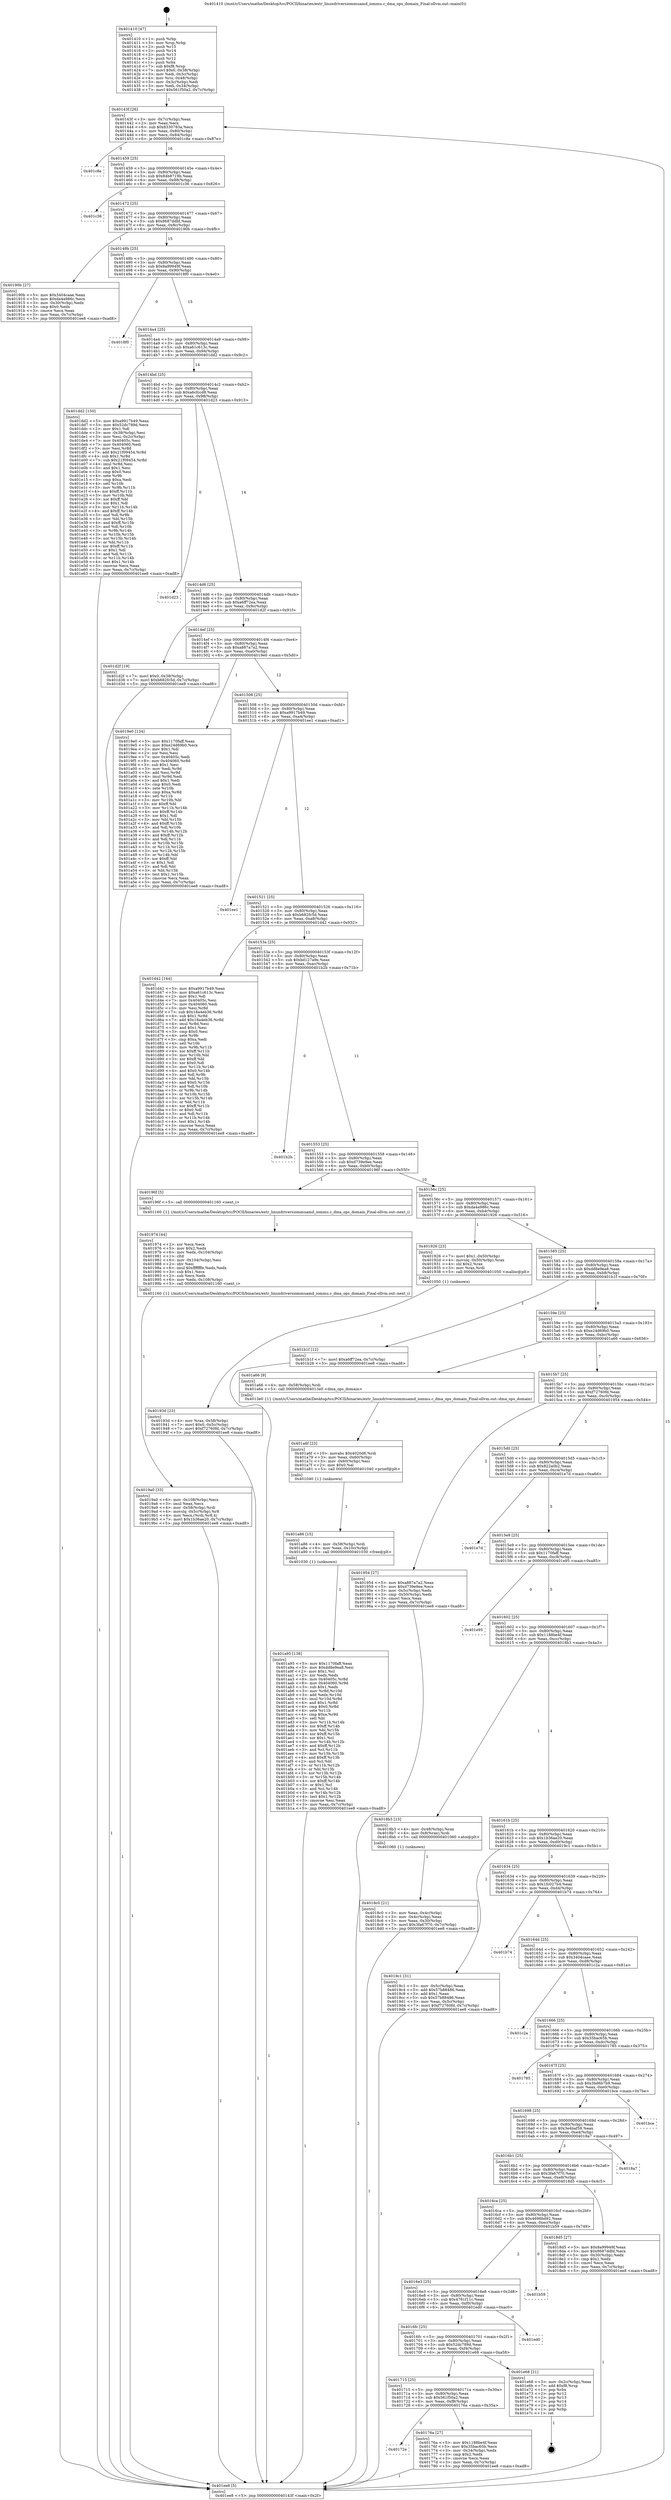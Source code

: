 digraph "0x401410" {
  label = "0x401410 (/mnt/c/Users/mathe/Desktop/tcc/POCII/binaries/extr_linuxdriversiommuamd_iommu.c_dma_ops_domain_Final-ollvm.out::main(0))"
  labelloc = "t"
  node[shape=record]

  Entry [label="",width=0.3,height=0.3,shape=circle,fillcolor=black,style=filled]
  "0x40143f" [label="{
     0x40143f [26]\l
     | [instrs]\l
     &nbsp;&nbsp;0x40143f \<+3\>: mov -0x7c(%rbp),%eax\l
     &nbsp;&nbsp;0x401442 \<+2\>: mov %eax,%ecx\l
     &nbsp;&nbsp;0x401444 \<+6\>: sub $0x8330783a,%ecx\l
     &nbsp;&nbsp;0x40144a \<+3\>: mov %eax,-0x80(%rbp)\l
     &nbsp;&nbsp;0x40144d \<+6\>: mov %ecx,-0x84(%rbp)\l
     &nbsp;&nbsp;0x401453 \<+6\>: je 0000000000401c8e \<main+0x87e\>\l
  }"]
  "0x401c8e" [label="{
     0x401c8e\l
  }", style=dashed]
  "0x401459" [label="{
     0x401459 [25]\l
     | [instrs]\l
     &nbsp;&nbsp;0x401459 \<+5\>: jmp 000000000040145e \<main+0x4e\>\l
     &nbsp;&nbsp;0x40145e \<+3\>: mov -0x80(%rbp),%eax\l
     &nbsp;&nbsp;0x401461 \<+5\>: sub $0x84b8719b,%eax\l
     &nbsp;&nbsp;0x401466 \<+6\>: mov %eax,-0x88(%rbp)\l
     &nbsp;&nbsp;0x40146c \<+6\>: je 0000000000401c36 \<main+0x826\>\l
  }"]
  Exit [label="",width=0.3,height=0.3,shape=circle,fillcolor=black,style=filled,peripheries=2]
  "0x401c36" [label="{
     0x401c36\l
  }", style=dashed]
  "0x401472" [label="{
     0x401472 [25]\l
     | [instrs]\l
     &nbsp;&nbsp;0x401472 \<+5\>: jmp 0000000000401477 \<main+0x67\>\l
     &nbsp;&nbsp;0x401477 \<+3\>: mov -0x80(%rbp),%eax\l
     &nbsp;&nbsp;0x40147a \<+5\>: sub $0x8687ddfd,%eax\l
     &nbsp;&nbsp;0x40147f \<+6\>: mov %eax,-0x8c(%rbp)\l
     &nbsp;&nbsp;0x401485 \<+6\>: je 000000000040190b \<main+0x4fb\>\l
  }"]
  "0x401a95" [label="{
     0x401a95 [138]\l
     | [instrs]\l
     &nbsp;&nbsp;0x401a95 \<+5\>: mov $0x1170faff,%eax\l
     &nbsp;&nbsp;0x401a9a \<+5\>: mov $0xdd8e9ea8,%esi\l
     &nbsp;&nbsp;0x401a9f \<+2\>: mov $0x1,%cl\l
     &nbsp;&nbsp;0x401aa1 \<+2\>: xor %edx,%edx\l
     &nbsp;&nbsp;0x401aa3 \<+8\>: mov 0x40405c,%r8d\l
     &nbsp;&nbsp;0x401aab \<+8\>: mov 0x404060,%r9d\l
     &nbsp;&nbsp;0x401ab3 \<+3\>: sub $0x1,%edx\l
     &nbsp;&nbsp;0x401ab6 \<+3\>: mov %r8d,%r10d\l
     &nbsp;&nbsp;0x401ab9 \<+3\>: add %edx,%r10d\l
     &nbsp;&nbsp;0x401abc \<+4\>: imul %r10d,%r8d\l
     &nbsp;&nbsp;0x401ac0 \<+4\>: and $0x1,%r8d\l
     &nbsp;&nbsp;0x401ac4 \<+4\>: cmp $0x0,%r8d\l
     &nbsp;&nbsp;0x401ac8 \<+4\>: sete %r11b\l
     &nbsp;&nbsp;0x401acc \<+4\>: cmp $0xa,%r9d\l
     &nbsp;&nbsp;0x401ad0 \<+3\>: setl %bl\l
     &nbsp;&nbsp;0x401ad3 \<+3\>: mov %r11b,%r14b\l
     &nbsp;&nbsp;0x401ad6 \<+4\>: xor $0xff,%r14b\l
     &nbsp;&nbsp;0x401ada \<+3\>: mov %bl,%r15b\l
     &nbsp;&nbsp;0x401add \<+4\>: xor $0xff,%r15b\l
     &nbsp;&nbsp;0x401ae1 \<+3\>: xor $0x1,%cl\l
     &nbsp;&nbsp;0x401ae4 \<+3\>: mov %r14b,%r12b\l
     &nbsp;&nbsp;0x401ae7 \<+4\>: and $0xff,%r12b\l
     &nbsp;&nbsp;0x401aeb \<+3\>: and %cl,%r11b\l
     &nbsp;&nbsp;0x401aee \<+3\>: mov %r15b,%r13b\l
     &nbsp;&nbsp;0x401af1 \<+4\>: and $0xff,%r13b\l
     &nbsp;&nbsp;0x401af5 \<+2\>: and %cl,%bl\l
     &nbsp;&nbsp;0x401af7 \<+3\>: or %r11b,%r12b\l
     &nbsp;&nbsp;0x401afa \<+3\>: or %bl,%r13b\l
     &nbsp;&nbsp;0x401afd \<+3\>: xor %r13b,%r12b\l
     &nbsp;&nbsp;0x401b00 \<+3\>: or %r15b,%r14b\l
     &nbsp;&nbsp;0x401b03 \<+4\>: xor $0xff,%r14b\l
     &nbsp;&nbsp;0x401b07 \<+3\>: or $0x1,%cl\l
     &nbsp;&nbsp;0x401b0a \<+3\>: and %cl,%r14b\l
     &nbsp;&nbsp;0x401b0d \<+3\>: or %r14b,%r12b\l
     &nbsp;&nbsp;0x401b10 \<+4\>: test $0x1,%r12b\l
     &nbsp;&nbsp;0x401b14 \<+3\>: cmovne %esi,%eax\l
     &nbsp;&nbsp;0x401b17 \<+3\>: mov %eax,-0x7c(%rbp)\l
     &nbsp;&nbsp;0x401b1a \<+5\>: jmp 0000000000401ee8 \<main+0xad8\>\l
  }"]
  "0x40190b" [label="{
     0x40190b [27]\l
     | [instrs]\l
     &nbsp;&nbsp;0x40190b \<+5\>: mov $0x3404caae,%eax\l
     &nbsp;&nbsp;0x401910 \<+5\>: mov $0xda4a986c,%ecx\l
     &nbsp;&nbsp;0x401915 \<+3\>: mov -0x30(%rbp),%edx\l
     &nbsp;&nbsp;0x401918 \<+3\>: cmp $0x0,%edx\l
     &nbsp;&nbsp;0x40191b \<+3\>: cmove %ecx,%eax\l
     &nbsp;&nbsp;0x40191e \<+3\>: mov %eax,-0x7c(%rbp)\l
     &nbsp;&nbsp;0x401921 \<+5\>: jmp 0000000000401ee8 \<main+0xad8\>\l
  }"]
  "0x40148b" [label="{
     0x40148b [25]\l
     | [instrs]\l
     &nbsp;&nbsp;0x40148b \<+5\>: jmp 0000000000401490 \<main+0x80\>\l
     &nbsp;&nbsp;0x401490 \<+3\>: mov -0x80(%rbp),%eax\l
     &nbsp;&nbsp;0x401493 \<+5\>: sub $0x8a99949f,%eax\l
     &nbsp;&nbsp;0x401498 \<+6\>: mov %eax,-0x90(%rbp)\l
     &nbsp;&nbsp;0x40149e \<+6\>: je 00000000004018f0 \<main+0x4e0\>\l
  }"]
  "0x401a86" [label="{
     0x401a86 [15]\l
     | [instrs]\l
     &nbsp;&nbsp;0x401a86 \<+4\>: mov -0x58(%rbp),%rdi\l
     &nbsp;&nbsp;0x401a8a \<+6\>: mov %eax,-0x10c(%rbp)\l
     &nbsp;&nbsp;0x401a90 \<+5\>: call 0000000000401030 \<free@plt\>\l
     | [calls]\l
     &nbsp;&nbsp;0x401030 \{1\} (unknown)\l
  }"]
  "0x4018f0" [label="{
     0x4018f0\l
  }", style=dashed]
  "0x4014a4" [label="{
     0x4014a4 [25]\l
     | [instrs]\l
     &nbsp;&nbsp;0x4014a4 \<+5\>: jmp 00000000004014a9 \<main+0x99\>\l
     &nbsp;&nbsp;0x4014a9 \<+3\>: mov -0x80(%rbp),%eax\l
     &nbsp;&nbsp;0x4014ac \<+5\>: sub $0xa61c613c,%eax\l
     &nbsp;&nbsp;0x4014b1 \<+6\>: mov %eax,-0x94(%rbp)\l
     &nbsp;&nbsp;0x4014b7 \<+6\>: je 0000000000401dd2 \<main+0x9c2\>\l
  }"]
  "0x401a6f" [label="{
     0x401a6f [23]\l
     | [instrs]\l
     &nbsp;&nbsp;0x401a6f \<+10\>: movabs $0x4020d6,%rdi\l
     &nbsp;&nbsp;0x401a79 \<+3\>: mov %eax,-0x60(%rbp)\l
     &nbsp;&nbsp;0x401a7c \<+3\>: mov -0x60(%rbp),%esi\l
     &nbsp;&nbsp;0x401a7f \<+2\>: mov $0x0,%al\l
     &nbsp;&nbsp;0x401a81 \<+5\>: call 0000000000401040 \<printf@plt\>\l
     | [calls]\l
     &nbsp;&nbsp;0x401040 \{1\} (unknown)\l
  }"]
  "0x401dd2" [label="{
     0x401dd2 [150]\l
     | [instrs]\l
     &nbsp;&nbsp;0x401dd2 \<+5\>: mov $0xa9917b49,%eax\l
     &nbsp;&nbsp;0x401dd7 \<+5\>: mov $0x52dc789d,%ecx\l
     &nbsp;&nbsp;0x401ddc \<+2\>: mov $0x1,%dl\l
     &nbsp;&nbsp;0x401dde \<+3\>: mov -0x38(%rbp),%esi\l
     &nbsp;&nbsp;0x401de1 \<+3\>: mov %esi,-0x2c(%rbp)\l
     &nbsp;&nbsp;0x401de4 \<+7\>: mov 0x40405c,%esi\l
     &nbsp;&nbsp;0x401deb \<+7\>: mov 0x404060,%edi\l
     &nbsp;&nbsp;0x401df2 \<+3\>: mov %esi,%r8d\l
     &nbsp;&nbsp;0x401df5 \<+7\>: add $0x21f09454,%r8d\l
     &nbsp;&nbsp;0x401dfc \<+4\>: sub $0x1,%r8d\l
     &nbsp;&nbsp;0x401e00 \<+7\>: sub $0x21f09454,%r8d\l
     &nbsp;&nbsp;0x401e07 \<+4\>: imul %r8d,%esi\l
     &nbsp;&nbsp;0x401e0b \<+3\>: and $0x1,%esi\l
     &nbsp;&nbsp;0x401e0e \<+3\>: cmp $0x0,%esi\l
     &nbsp;&nbsp;0x401e11 \<+4\>: sete %r9b\l
     &nbsp;&nbsp;0x401e15 \<+3\>: cmp $0xa,%edi\l
     &nbsp;&nbsp;0x401e18 \<+4\>: setl %r10b\l
     &nbsp;&nbsp;0x401e1c \<+3\>: mov %r9b,%r11b\l
     &nbsp;&nbsp;0x401e1f \<+4\>: xor $0xff,%r11b\l
     &nbsp;&nbsp;0x401e23 \<+3\>: mov %r10b,%bl\l
     &nbsp;&nbsp;0x401e26 \<+3\>: xor $0xff,%bl\l
     &nbsp;&nbsp;0x401e29 \<+3\>: xor $0x1,%dl\l
     &nbsp;&nbsp;0x401e2c \<+3\>: mov %r11b,%r14b\l
     &nbsp;&nbsp;0x401e2f \<+4\>: and $0xff,%r14b\l
     &nbsp;&nbsp;0x401e33 \<+3\>: and %dl,%r9b\l
     &nbsp;&nbsp;0x401e36 \<+3\>: mov %bl,%r15b\l
     &nbsp;&nbsp;0x401e39 \<+4\>: and $0xff,%r15b\l
     &nbsp;&nbsp;0x401e3d \<+3\>: and %dl,%r10b\l
     &nbsp;&nbsp;0x401e40 \<+3\>: or %r9b,%r14b\l
     &nbsp;&nbsp;0x401e43 \<+3\>: or %r10b,%r15b\l
     &nbsp;&nbsp;0x401e46 \<+3\>: xor %r15b,%r14b\l
     &nbsp;&nbsp;0x401e49 \<+3\>: or %bl,%r11b\l
     &nbsp;&nbsp;0x401e4c \<+4\>: xor $0xff,%r11b\l
     &nbsp;&nbsp;0x401e50 \<+3\>: or $0x1,%dl\l
     &nbsp;&nbsp;0x401e53 \<+3\>: and %dl,%r11b\l
     &nbsp;&nbsp;0x401e56 \<+3\>: or %r11b,%r14b\l
     &nbsp;&nbsp;0x401e59 \<+4\>: test $0x1,%r14b\l
     &nbsp;&nbsp;0x401e5d \<+3\>: cmovne %ecx,%eax\l
     &nbsp;&nbsp;0x401e60 \<+3\>: mov %eax,-0x7c(%rbp)\l
     &nbsp;&nbsp;0x401e63 \<+5\>: jmp 0000000000401ee8 \<main+0xad8\>\l
  }"]
  "0x4014bd" [label="{
     0x4014bd [25]\l
     | [instrs]\l
     &nbsp;&nbsp;0x4014bd \<+5\>: jmp 00000000004014c2 \<main+0xb2\>\l
     &nbsp;&nbsp;0x4014c2 \<+3\>: mov -0x80(%rbp),%eax\l
     &nbsp;&nbsp;0x4014c5 \<+5\>: sub $0xa6cfccd8,%eax\l
     &nbsp;&nbsp;0x4014ca \<+6\>: mov %eax,-0x98(%rbp)\l
     &nbsp;&nbsp;0x4014d0 \<+6\>: je 0000000000401d23 \<main+0x913\>\l
  }"]
  "0x4019a0" [label="{
     0x4019a0 [33]\l
     | [instrs]\l
     &nbsp;&nbsp;0x4019a0 \<+6\>: mov -0x108(%rbp),%ecx\l
     &nbsp;&nbsp;0x4019a6 \<+3\>: imul %eax,%ecx\l
     &nbsp;&nbsp;0x4019a9 \<+4\>: mov -0x58(%rbp),%rdi\l
     &nbsp;&nbsp;0x4019ad \<+4\>: movslq -0x5c(%rbp),%r8\l
     &nbsp;&nbsp;0x4019b1 \<+4\>: mov %ecx,(%rdi,%r8,4)\l
     &nbsp;&nbsp;0x4019b5 \<+7\>: movl $0x1b36ae20,-0x7c(%rbp)\l
     &nbsp;&nbsp;0x4019bc \<+5\>: jmp 0000000000401ee8 \<main+0xad8\>\l
  }"]
  "0x401d23" [label="{
     0x401d23\l
  }", style=dashed]
  "0x4014d6" [label="{
     0x4014d6 [25]\l
     | [instrs]\l
     &nbsp;&nbsp;0x4014d6 \<+5\>: jmp 00000000004014db \<main+0xcb\>\l
     &nbsp;&nbsp;0x4014db \<+3\>: mov -0x80(%rbp),%eax\l
     &nbsp;&nbsp;0x4014de \<+5\>: sub $0xa6ff72ea,%eax\l
     &nbsp;&nbsp;0x4014e3 \<+6\>: mov %eax,-0x9c(%rbp)\l
     &nbsp;&nbsp;0x4014e9 \<+6\>: je 0000000000401d2f \<main+0x91f\>\l
  }"]
  "0x401974" [label="{
     0x401974 [44]\l
     | [instrs]\l
     &nbsp;&nbsp;0x401974 \<+2\>: xor %ecx,%ecx\l
     &nbsp;&nbsp;0x401976 \<+5\>: mov $0x2,%edx\l
     &nbsp;&nbsp;0x40197b \<+6\>: mov %edx,-0x104(%rbp)\l
     &nbsp;&nbsp;0x401981 \<+1\>: cltd\l
     &nbsp;&nbsp;0x401982 \<+6\>: mov -0x104(%rbp),%esi\l
     &nbsp;&nbsp;0x401988 \<+2\>: idiv %esi\l
     &nbsp;&nbsp;0x40198a \<+6\>: imul $0xfffffffe,%edx,%edx\l
     &nbsp;&nbsp;0x401990 \<+3\>: sub $0x1,%ecx\l
     &nbsp;&nbsp;0x401993 \<+2\>: sub %ecx,%edx\l
     &nbsp;&nbsp;0x401995 \<+6\>: mov %edx,-0x108(%rbp)\l
     &nbsp;&nbsp;0x40199b \<+5\>: call 0000000000401160 \<next_i\>\l
     | [calls]\l
     &nbsp;&nbsp;0x401160 \{1\} (/mnt/c/Users/mathe/Desktop/tcc/POCII/binaries/extr_linuxdriversiommuamd_iommu.c_dma_ops_domain_Final-ollvm.out::next_i)\l
  }"]
  "0x401d2f" [label="{
     0x401d2f [19]\l
     | [instrs]\l
     &nbsp;&nbsp;0x401d2f \<+7\>: movl $0x0,-0x38(%rbp)\l
     &nbsp;&nbsp;0x401d36 \<+7\>: movl $0xb682fc5d,-0x7c(%rbp)\l
     &nbsp;&nbsp;0x401d3d \<+5\>: jmp 0000000000401ee8 \<main+0xad8\>\l
  }"]
  "0x4014ef" [label="{
     0x4014ef [25]\l
     | [instrs]\l
     &nbsp;&nbsp;0x4014ef \<+5\>: jmp 00000000004014f4 \<main+0xe4\>\l
     &nbsp;&nbsp;0x4014f4 \<+3\>: mov -0x80(%rbp),%eax\l
     &nbsp;&nbsp;0x4014f7 \<+5\>: sub $0xa887a7a2,%eax\l
     &nbsp;&nbsp;0x4014fc \<+6\>: mov %eax,-0xa0(%rbp)\l
     &nbsp;&nbsp;0x401502 \<+6\>: je 00000000004019e0 \<main+0x5d0\>\l
  }"]
  "0x40193d" [label="{
     0x40193d [23]\l
     | [instrs]\l
     &nbsp;&nbsp;0x40193d \<+4\>: mov %rax,-0x58(%rbp)\l
     &nbsp;&nbsp;0x401941 \<+7\>: movl $0x0,-0x5c(%rbp)\l
     &nbsp;&nbsp;0x401948 \<+7\>: movl $0xf72760fd,-0x7c(%rbp)\l
     &nbsp;&nbsp;0x40194f \<+5\>: jmp 0000000000401ee8 \<main+0xad8\>\l
  }"]
  "0x4019e0" [label="{
     0x4019e0 [134]\l
     | [instrs]\l
     &nbsp;&nbsp;0x4019e0 \<+5\>: mov $0x1170faff,%eax\l
     &nbsp;&nbsp;0x4019e5 \<+5\>: mov $0xe24d69b0,%ecx\l
     &nbsp;&nbsp;0x4019ea \<+2\>: mov $0x1,%dl\l
     &nbsp;&nbsp;0x4019ec \<+2\>: xor %esi,%esi\l
     &nbsp;&nbsp;0x4019ee \<+7\>: mov 0x40405c,%edi\l
     &nbsp;&nbsp;0x4019f5 \<+8\>: mov 0x404060,%r8d\l
     &nbsp;&nbsp;0x4019fd \<+3\>: sub $0x1,%esi\l
     &nbsp;&nbsp;0x401a00 \<+3\>: mov %edi,%r9d\l
     &nbsp;&nbsp;0x401a03 \<+3\>: add %esi,%r9d\l
     &nbsp;&nbsp;0x401a06 \<+4\>: imul %r9d,%edi\l
     &nbsp;&nbsp;0x401a0a \<+3\>: and $0x1,%edi\l
     &nbsp;&nbsp;0x401a0d \<+3\>: cmp $0x0,%edi\l
     &nbsp;&nbsp;0x401a10 \<+4\>: sete %r10b\l
     &nbsp;&nbsp;0x401a14 \<+4\>: cmp $0xa,%r8d\l
     &nbsp;&nbsp;0x401a18 \<+4\>: setl %r11b\l
     &nbsp;&nbsp;0x401a1c \<+3\>: mov %r10b,%bl\l
     &nbsp;&nbsp;0x401a1f \<+3\>: xor $0xff,%bl\l
     &nbsp;&nbsp;0x401a22 \<+3\>: mov %r11b,%r14b\l
     &nbsp;&nbsp;0x401a25 \<+4\>: xor $0xff,%r14b\l
     &nbsp;&nbsp;0x401a29 \<+3\>: xor $0x1,%dl\l
     &nbsp;&nbsp;0x401a2c \<+3\>: mov %bl,%r15b\l
     &nbsp;&nbsp;0x401a2f \<+4\>: and $0xff,%r15b\l
     &nbsp;&nbsp;0x401a33 \<+3\>: and %dl,%r10b\l
     &nbsp;&nbsp;0x401a36 \<+3\>: mov %r14b,%r12b\l
     &nbsp;&nbsp;0x401a39 \<+4\>: and $0xff,%r12b\l
     &nbsp;&nbsp;0x401a3d \<+3\>: and %dl,%r11b\l
     &nbsp;&nbsp;0x401a40 \<+3\>: or %r10b,%r15b\l
     &nbsp;&nbsp;0x401a43 \<+3\>: or %r11b,%r12b\l
     &nbsp;&nbsp;0x401a46 \<+3\>: xor %r12b,%r15b\l
     &nbsp;&nbsp;0x401a49 \<+3\>: or %r14b,%bl\l
     &nbsp;&nbsp;0x401a4c \<+3\>: xor $0xff,%bl\l
     &nbsp;&nbsp;0x401a4f \<+3\>: or $0x1,%dl\l
     &nbsp;&nbsp;0x401a52 \<+2\>: and %dl,%bl\l
     &nbsp;&nbsp;0x401a54 \<+3\>: or %bl,%r15b\l
     &nbsp;&nbsp;0x401a57 \<+4\>: test $0x1,%r15b\l
     &nbsp;&nbsp;0x401a5b \<+3\>: cmovne %ecx,%eax\l
     &nbsp;&nbsp;0x401a5e \<+3\>: mov %eax,-0x7c(%rbp)\l
     &nbsp;&nbsp;0x401a61 \<+5\>: jmp 0000000000401ee8 \<main+0xad8\>\l
  }"]
  "0x401508" [label="{
     0x401508 [25]\l
     | [instrs]\l
     &nbsp;&nbsp;0x401508 \<+5\>: jmp 000000000040150d \<main+0xfd\>\l
     &nbsp;&nbsp;0x40150d \<+3\>: mov -0x80(%rbp),%eax\l
     &nbsp;&nbsp;0x401510 \<+5\>: sub $0xa9917b49,%eax\l
     &nbsp;&nbsp;0x401515 \<+6\>: mov %eax,-0xa4(%rbp)\l
     &nbsp;&nbsp;0x40151b \<+6\>: je 0000000000401ee1 \<main+0xad1\>\l
  }"]
  "0x4018c0" [label="{
     0x4018c0 [21]\l
     | [instrs]\l
     &nbsp;&nbsp;0x4018c0 \<+3\>: mov %eax,-0x4c(%rbp)\l
     &nbsp;&nbsp;0x4018c3 \<+3\>: mov -0x4c(%rbp),%eax\l
     &nbsp;&nbsp;0x4018c6 \<+3\>: mov %eax,-0x30(%rbp)\l
     &nbsp;&nbsp;0x4018c9 \<+7\>: movl $0x3fa67f70,-0x7c(%rbp)\l
     &nbsp;&nbsp;0x4018d0 \<+5\>: jmp 0000000000401ee8 \<main+0xad8\>\l
  }"]
  "0x401ee1" [label="{
     0x401ee1\l
  }", style=dashed]
  "0x401521" [label="{
     0x401521 [25]\l
     | [instrs]\l
     &nbsp;&nbsp;0x401521 \<+5\>: jmp 0000000000401526 \<main+0x116\>\l
     &nbsp;&nbsp;0x401526 \<+3\>: mov -0x80(%rbp),%eax\l
     &nbsp;&nbsp;0x401529 \<+5\>: sub $0xb682fc5d,%eax\l
     &nbsp;&nbsp;0x40152e \<+6\>: mov %eax,-0xa8(%rbp)\l
     &nbsp;&nbsp;0x401534 \<+6\>: je 0000000000401d42 \<main+0x932\>\l
  }"]
  "0x401410" [label="{
     0x401410 [47]\l
     | [instrs]\l
     &nbsp;&nbsp;0x401410 \<+1\>: push %rbp\l
     &nbsp;&nbsp;0x401411 \<+3\>: mov %rsp,%rbp\l
     &nbsp;&nbsp;0x401414 \<+2\>: push %r15\l
     &nbsp;&nbsp;0x401416 \<+2\>: push %r14\l
     &nbsp;&nbsp;0x401418 \<+2\>: push %r13\l
     &nbsp;&nbsp;0x40141a \<+2\>: push %r12\l
     &nbsp;&nbsp;0x40141c \<+1\>: push %rbx\l
     &nbsp;&nbsp;0x40141d \<+7\>: sub $0xf8,%rsp\l
     &nbsp;&nbsp;0x401424 \<+7\>: movl $0x0,-0x38(%rbp)\l
     &nbsp;&nbsp;0x40142b \<+3\>: mov %edi,-0x3c(%rbp)\l
     &nbsp;&nbsp;0x40142e \<+4\>: mov %rsi,-0x48(%rbp)\l
     &nbsp;&nbsp;0x401432 \<+3\>: mov -0x3c(%rbp),%edi\l
     &nbsp;&nbsp;0x401435 \<+3\>: mov %edi,-0x34(%rbp)\l
     &nbsp;&nbsp;0x401438 \<+7\>: movl $0x561f50a2,-0x7c(%rbp)\l
  }"]
  "0x401d42" [label="{
     0x401d42 [144]\l
     | [instrs]\l
     &nbsp;&nbsp;0x401d42 \<+5\>: mov $0xa9917b49,%eax\l
     &nbsp;&nbsp;0x401d47 \<+5\>: mov $0xa61c613c,%ecx\l
     &nbsp;&nbsp;0x401d4c \<+2\>: mov $0x1,%dl\l
     &nbsp;&nbsp;0x401d4e \<+7\>: mov 0x40405c,%esi\l
     &nbsp;&nbsp;0x401d55 \<+7\>: mov 0x404060,%edi\l
     &nbsp;&nbsp;0x401d5c \<+3\>: mov %esi,%r8d\l
     &nbsp;&nbsp;0x401d5f \<+7\>: sub $0x18a4eb36,%r8d\l
     &nbsp;&nbsp;0x401d66 \<+4\>: sub $0x1,%r8d\l
     &nbsp;&nbsp;0x401d6a \<+7\>: add $0x18a4eb36,%r8d\l
     &nbsp;&nbsp;0x401d71 \<+4\>: imul %r8d,%esi\l
     &nbsp;&nbsp;0x401d75 \<+3\>: and $0x1,%esi\l
     &nbsp;&nbsp;0x401d78 \<+3\>: cmp $0x0,%esi\l
     &nbsp;&nbsp;0x401d7b \<+4\>: sete %r9b\l
     &nbsp;&nbsp;0x401d7f \<+3\>: cmp $0xa,%edi\l
     &nbsp;&nbsp;0x401d82 \<+4\>: setl %r10b\l
     &nbsp;&nbsp;0x401d86 \<+3\>: mov %r9b,%r11b\l
     &nbsp;&nbsp;0x401d89 \<+4\>: xor $0xff,%r11b\l
     &nbsp;&nbsp;0x401d8d \<+3\>: mov %r10b,%bl\l
     &nbsp;&nbsp;0x401d90 \<+3\>: xor $0xff,%bl\l
     &nbsp;&nbsp;0x401d93 \<+3\>: xor $0x0,%dl\l
     &nbsp;&nbsp;0x401d96 \<+3\>: mov %r11b,%r14b\l
     &nbsp;&nbsp;0x401d99 \<+4\>: and $0x0,%r14b\l
     &nbsp;&nbsp;0x401d9d \<+3\>: and %dl,%r9b\l
     &nbsp;&nbsp;0x401da0 \<+3\>: mov %bl,%r15b\l
     &nbsp;&nbsp;0x401da3 \<+4\>: and $0x0,%r15b\l
     &nbsp;&nbsp;0x401da7 \<+3\>: and %dl,%r10b\l
     &nbsp;&nbsp;0x401daa \<+3\>: or %r9b,%r14b\l
     &nbsp;&nbsp;0x401dad \<+3\>: or %r10b,%r15b\l
     &nbsp;&nbsp;0x401db0 \<+3\>: xor %r15b,%r14b\l
     &nbsp;&nbsp;0x401db3 \<+3\>: or %bl,%r11b\l
     &nbsp;&nbsp;0x401db6 \<+4\>: xor $0xff,%r11b\l
     &nbsp;&nbsp;0x401dba \<+3\>: or $0x0,%dl\l
     &nbsp;&nbsp;0x401dbd \<+3\>: and %dl,%r11b\l
     &nbsp;&nbsp;0x401dc0 \<+3\>: or %r11b,%r14b\l
     &nbsp;&nbsp;0x401dc3 \<+4\>: test $0x1,%r14b\l
     &nbsp;&nbsp;0x401dc7 \<+3\>: cmovne %ecx,%eax\l
     &nbsp;&nbsp;0x401dca \<+3\>: mov %eax,-0x7c(%rbp)\l
     &nbsp;&nbsp;0x401dcd \<+5\>: jmp 0000000000401ee8 \<main+0xad8\>\l
  }"]
  "0x40153a" [label="{
     0x40153a [25]\l
     | [instrs]\l
     &nbsp;&nbsp;0x40153a \<+5\>: jmp 000000000040153f \<main+0x12f\>\l
     &nbsp;&nbsp;0x40153f \<+3\>: mov -0x80(%rbp),%eax\l
     &nbsp;&nbsp;0x401542 \<+5\>: sub $0xbd127a9e,%eax\l
     &nbsp;&nbsp;0x401547 \<+6\>: mov %eax,-0xac(%rbp)\l
     &nbsp;&nbsp;0x40154d \<+6\>: je 0000000000401b2b \<main+0x71b\>\l
  }"]
  "0x401ee8" [label="{
     0x401ee8 [5]\l
     | [instrs]\l
     &nbsp;&nbsp;0x401ee8 \<+5\>: jmp 000000000040143f \<main+0x2f\>\l
  }"]
  "0x401b2b" [label="{
     0x401b2b\l
  }", style=dashed]
  "0x401553" [label="{
     0x401553 [25]\l
     | [instrs]\l
     &nbsp;&nbsp;0x401553 \<+5\>: jmp 0000000000401558 \<main+0x148\>\l
     &nbsp;&nbsp;0x401558 \<+3\>: mov -0x80(%rbp),%eax\l
     &nbsp;&nbsp;0x40155b \<+5\>: sub $0xd739e9ee,%eax\l
     &nbsp;&nbsp;0x401560 \<+6\>: mov %eax,-0xb0(%rbp)\l
     &nbsp;&nbsp;0x401566 \<+6\>: je 000000000040196f \<main+0x55f\>\l
  }"]
  "0x40172e" [label="{
     0x40172e\l
  }", style=dashed]
  "0x40196f" [label="{
     0x40196f [5]\l
     | [instrs]\l
     &nbsp;&nbsp;0x40196f \<+5\>: call 0000000000401160 \<next_i\>\l
     | [calls]\l
     &nbsp;&nbsp;0x401160 \{1\} (/mnt/c/Users/mathe/Desktop/tcc/POCII/binaries/extr_linuxdriversiommuamd_iommu.c_dma_ops_domain_Final-ollvm.out::next_i)\l
  }"]
  "0x40156c" [label="{
     0x40156c [25]\l
     | [instrs]\l
     &nbsp;&nbsp;0x40156c \<+5\>: jmp 0000000000401571 \<main+0x161\>\l
     &nbsp;&nbsp;0x401571 \<+3\>: mov -0x80(%rbp),%eax\l
     &nbsp;&nbsp;0x401574 \<+5\>: sub $0xda4a986c,%eax\l
     &nbsp;&nbsp;0x401579 \<+6\>: mov %eax,-0xb4(%rbp)\l
     &nbsp;&nbsp;0x40157f \<+6\>: je 0000000000401926 \<main+0x516\>\l
  }"]
  "0x40176a" [label="{
     0x40176a [27]\l
     | [instrs]\l
     &nbsp;&nbsp;0x40176a \<+5\>: mov $0x1188be4f,%eax\l
     &nbsp;&nbsp;0x40176f \<+5\>: mov $0x35bac65b,%ecx\l
     &nbsp;&nbsp;0x401774 \<+3\>: mov -0x34(%rbp),%edx\l
     &nbsp;&nbsp;0x401777 \<+3\>: cmp $0x2,%edx\l
     &nbsp;&nbsp;0x40177a \<+3\>: cmovne %ecx,%eax\l
     &nbsp;&nbsp;0x40177d \<+3\>: mov %eax,-0x7c(%rbp)\l
     &nbsp;&nbsp;0x401780 \<+5\>: jmp 0000000000401ee8 \<main+0xad8\>\l
  }"]
  "0x401926" [label="{
     0x401926 [23]\l
     | [instrs]\l
     &nbsp;&nbsp;0x401926 \<+7\>: movl $0x1,-0x50(%rbp)\l
     &nbsp;&nbsp;0x40192d \<+4\>: movslq -0x50(%rbp),%rax\l
     &nbsp;&nbsp;0x401931 \<+4\>: shl $0x2,%rax\l
     &nbsp;&nbsp;0x401935 \<+3\>: mov %rax,%rdi\l
     &nbsp;&nbsp;0x401938 \<+5\>: call 0000000000401050 \<malloc@plt\>\l
     | [calls]\l
     &nbsp;&nbsp;0x401050 \{1\} (unknown)\l
  }"]
  "0x401585" [label="{
     0x401585 [25]\l
     | [instrs]\l
     &nbsp;&nbsp;0x401585 \<+5\>: jmp 000000000040158a \<main+0x17a\>\l
     &nbsp;&nbsp;0x40158a \<+3\>: mov -0x80(%rbp),%eax\l
     &nbsp;&nbsp;0x40158d \<+5\>: sub $0xdd8e9ea8,%eax\l
     &nbsp;&nbsp;0x401592 \<+6\>: mov %eax,-0xb8(%rbp)\l
     &nbsp;&nbsp;0x401598 \<+6\>: je 0000000000401b1f \<main+0x70f\>\l
  }"]
  "0x401715" [label="{
     0x401715 [25]\l
     | [instrs]\l
     &nbsp;&nbsp;0x401715 \<+5\>: jmp 000000000040171a \<main+0x30a\>\l
     &nbsp;&nbsp;0x40171a \<+3\>: mov -0x80(%rbp),%eax\l
     &nbsp;&nbsp;0x40171d \<+5\>: sub $0x561f50a2,%eax\l
     &nbsp;&nbsp;0x401722 \<+6\>: mov %eax,-0xf8(%rbp)\l
     &nbsp;&nbsp;0x401728 \<+6\>: je 000000000040176a \<main+0x35a\>\l
  }"]
  "0x401b1f" [label="{
     0x401b1f [12]\l
     | [instrs]\l
     &nbsp;&nbsp;0x401b1f \<+7\>: movl $0xa6ff72ea,-0x7c(%rbp)\l
     &nbsp;&nbsp;0x401b26 \<+5\>: jmp 0000000000401ee8 \<main+0xad8\>\l
  }"]
  "0x40159e" [label="{
     0x40159e [25]\l
     | [instrs]\l
     &nbsp;&nbsp;0x40159e \<+5\>: jmp 00000000004015a3 \<main+0x193\>\l
     &nbsp;&nbsp;0x4015a3 \<+3\>: mov -0x80(%rbp),%eax\l
     &nbsp;&nbsp;0x4015a6 \<+5\>: sub $0xe24d69b0,%eax\l
     &nbsp;&nbsp;0x4015ab \<+6\>: mov %eax,-0xbc(%rbp)\l
     &nbsp;&nbsp;0x4015b1 \<+6\>: je 0000000000401a66 \<main+0x656\>\l
  }"]
  "0x401e68" [label="{
     0x401e68 [21]\l
     | [instrs]\l
     &nbsp;&nbsp;0x401e68 \<+3\>: mov -0x2c(%rbp),%eax\l
     &nbsp;&nbsp;0x401e6b \<+7\>: add $0xf8,%rsp\l
     &nbsp;&nbsp;0x401e72 \<+1\>: pop %rbx\l
     &nbsp;&nbsp;0x401e73 \<+2\>: pop %r12\l
     &nbsp;&nbsp;0x401e75 \<+2\>: pop %r13\l
     &nbsp;&nbsp;0x401e77 \<+2\>: pop %r14\l
     &nbsp;&nbsp;0x401e79 \<+2\>: pop %r15\l
     &nbsp;&nbsp;0x401e7b \<+1\>: pop %rbp\l
     &nbsp;&nbsp;0x401e7c \<+1\>: ret\l
  }"]
  "0x401a66" [label="{
     0x401a66 [9]\l
     | [instrs]\l
     &nbsp;&nbsp;0x401a66 \<+4\>: mov -0x58(%rbp),%rdi\l
     &nbsp;&nbsp;0x401a6a \<+5\>: call 00000000004013e0 \<dma_ops_domain\>\l
     | [calls]\l
     &nbsp;&nbsp;0x4013e0 \{1\} (/mnt/c/Users/mathe/Desktop/tcc/POCII/binaries/extr_linuxdriversiommuamd_iommu.c_dma_ops_domain_Final-ollvm.out::dma_ops_domain)\l
  }"]
  "0x4015b7" [label="{
     0x4015b7 [25]\l
     | [instrs]\l
     &nbsp;&nbsp;0x4015b7 \<+5\>: jmp 00000000004015bc \<main+0x1ac\>\l
     &nbsp;&nbsp;0x4015bc \<+3\>: mov -0x80(%rbp),%eax\l
     &nbsp;&nbsp;0x4015bf \<+5\>: sub $0xf72760fd,%eax\l
     &nbsp;&nbsp;0x4015c4 \<+6\>: mov %eax,-0xc0(%rbp)\l
     &nbsp;&nbsp;0x4015ca \<+6\>: je 0000000000401954 \<main+0x544\>\l
  }"]
  "0x4016fc" [label="{
     0x4016fc [25]\l
     | [instrs]\l
     &nbsp;&nbsp;0x4016fc \<+5\>: jmp 0000000000401701 \<main+0x2f1\>\l
     &nbsp;&nbsp;0x401701 \<+3\>: mov -0x80(%rbp),%eax\l
     &nbsp;&nbsp;0x401704 \<+5\>: sub $0x52dc789d,%eax\l
     &nbsp;&nbsp;0x401709 \<+6\>: mov %eax,-0xf4(%rbp)\l
     &nbsp;&nbsp;0x40170f \<+6\>: je 0000000000401e68 \<main+0xa58\>\l
  }"]
  "0x401954" [label="{
     0x401954 [27]\l
     | [instrs]\l
     &nbsp;&nbsp;0x401954 \<+5\>: mov $0xa887a7a2,%eax\l
     &nbsp;&nbsp;0x401959 \<+5\>: mov $0xd739e9ee,%ecx\l
     &nbsp;&nbsp;0x40195e \<+3\>: mov -0x5c(%rbp),%edx\l
     &nbsp;&nbsp;0x401961 \<+3\>: cmp -0x50(%rbp),%edx\l
     &nbsp;&nbsp;0x401964 \<+3\>: cmovl %ecx,%eax\l
     &nbsp;&nbsp;0x401967 \<+3\>: mov %eax,-0x7c(%rbp)\l
     &nbsp;&nbsp;0x40196a \<+5\>: jmp 0000000000401ee8 \<main+0xad8\>\l
  }"]
  "0x4015d0" [label="{
     0x4015d0 [25]\l
     | [instrs]\l
     &nbsp;&nbsp;0x4015d0 \<+5\>: jmp 00000000004015d5 \<main+0x1c5\>\l
     &nbsp;&nbsp;0x4015d5 \<+3\>: mov -0x80(%rbp),%eax\l
     &nbsp;&nbsp;0x4015d8 \<+5\>: sub $0x822a0b2,%eax\l
     &nbsp;&nbsp;0x4015dd \<+6\>: mov %eax,-0xc4(%rbp)\l
     &nbsp;&nbsp;0x4015e3 \<+6\>: je 0000000000401e7d \<main+0xa6d\>\l
  }"]
  "0x401ed0" [label="{
     0x401ed0\l
  }", style=dashed]
  "0x401e7d" [label="{
     0x401e7d\l
  }", style=dashed]
  "0x4015e9" [label="{
     0x4015e9 [25]\l
     | [instrs]\l
     &nbsp;&nbsp;0x4015e9 \<+5\>: jmp 00000000004015ee \<main+0x1de\>\l
     &nbsp;&nbsp;0x4015ee \<+3\>: mov -0x80(%rbp),%eax\l
     &nbsp;&nbsp;0x4015f1 \<+5\>: sub $0x1170faff,%eax\l
     &nbsp;&nbsp;0x4015f6 \<+6\>: mov %eax,-0xc8(%rbp)\l
     &nbsp;&nbsp;0x4015fc \<+6\>: je 0000000000401e95 \<main+0xa85\>\l
  }"]
  "0x4016e3" [label="{
     0x4016e3 [25]\l
     | [instrs]\l
     &nbsp;&nbsp;0x4016e3 \<+5\>: jmp 00000000004016e8 \<main+0x2d8\>\l
     &nbsp;&nbsp;0x4016e8 \<+3\>: mov -0x80(%rbp),%eax\l
     &nbsp;&nbsp;0x4016eb \<+5\>: sub $0x4781f11c,%eax\l
     &nbsp;&nbsp;0x4016f0 \<+6\>: mov %eax,-0xf0(%rbp)\l
     &nbsp;&nbsp;0x4016f6 \<+6\>: je 0000000000401ed0 \<main+0xac0\>\l
  }"]
  "0x401e95" [label="{
     0x401e95\l
  }", style=dashed]
  "0x401602" [label="{
     0x401602 [25]\l
     | [instrs]\l
     &nbsp;&nbsp;0x401602 \<+5\>: jmp 0000000000401607 \<main+0x1f7\>\l
     &nbsp;&nbsp;0x401607 \<+3\>: mov -0x80(%rbp),%eax\l
     &nbsp;&nbsp;0x40160a \<+5\>: sub $0x1188be4f,%eax\l
     &nbsp;&nbsp;0x40160f \<+6\>: mov %eax,-0xcc(%rbp)\l
     &nbsp;&nbsp;0x401615 \<+6\>: je 00000000004018b3 \<main+0x4a3\>\l
  }"]
  "0x401b59" [label="{
     0x401b59\l
  }", style=dashed]
  "0x4018b3" [label="{
     0x4018b3 [13]\l
     | [instrs]\l
     &nbsp;&nbsp;0x4018b3 \<+4\>: mov -0x48(%rbp),%rax\l
     &nbsp;&nbsp;0x4018b7 \<+4\>: mov 0x8(%rax),%rdi\l
     &nbsp;&nbsp;0x4018bb \<+5\>: call 0000000000401060 \<atoi@plt\>\l
     | [calls]\l
     &nbsp;&nbsp;0x401060 \{1\} (unknown)\l
  }"]
  "0x40161b" [label="{
     0x40161b [25]\l
     | [instrs]\l
     &nbsp;&nbsp;0x40161b \<+5\>: jmp 0000000000401620 \<main+0x210\>\l
     &nbsp;&nbsp;0x401620 \<+3\>: mov -0x80(%rbp),%eax\l
     &nbsp;&nbsp;0x401623 \<+5\>: sub $0x1b36ae20,%eax\l
     &nbsp;&nbsp;0x401628 \<+6\>: mov %eax,-0xd0(%rbp)\l
     &nbsp;&nbsp;0x40162e \<+6\>: je 00000000004019c1 \<main+0x5b1\>\l
  }"]
  "0x4016ca" [label="{
     0x4016ca [25]\l
     | [instrs]\l
     &nbsp;&nbsp;0x4016ca \<+5\>: jmp 00000000004016cf \<main+0x2bf\>\l
     &nbsp;&nbsp;0x4016cf \<+3\>: mov -0x80(%rbp),%eax\l
     &nbsp;&nbsp;0x4016d2 \<+5\>: sub $0x4696bd92,%eax\l
     &nbsp;&nbsp;0x4016d7 \<+6\>: mov %eax,-0xec(%rbp)\l
     &nbsp;&nbsp;0x4016dd \<+6\>: je 0000000000401b59 \<main+0x749\>\l
  }"]
  "0x4019c1" [label="{
     0x4019c1 [31]\l
     | [instrs]\l
     &nbsp;&nbsp;0x4019c1 \<+3\>: mov -0x5c(%rbp),%eax\l
     &nbsp;&nbsp;0x4019c4 \<+5\>: add $0x57b88486,%eax\l
     &nbsp;&nbsp;0x4019c9 \<+3\>: add $0x1,%eax\l
     &nbsp;&nbsp;0x4019cc \<+5\>: sub $0x57b88486,%eax\l
     &nbsp;&nbsp;0x4019d1 \<+3\>: mov %eax,-0x5c(%rbp)\l
     &nbsp;&nbsp;0x4019d4 \<+7\>: movl $0xf72760fd,-0x7c(%rbp)\l
     &nbsp;&nbsp;0x4019db \<+5\>: jmp 0000000000401ee8 \<main+0xad8\>\l
  }"]
  "0x401634" [label="{
     0x401634 [25]\l
     | [instrs]\l
     &nbsp;&nbsp;0x401634 \<+5\>: jmp 0000000000401639 \<main+0x229\>\l
     &nbsp;&nbsp;0x401639 \<+3\>: mov -0x80(%rbp),%eax\l
     &nbsp;&nbsp;0x40163c \<+5\>: sub $0x1fc027b4,%eax\l
     &nbsp;&nbsp;0x401641 \<+6\>: mov %eax,-0xd4(%rbp)\l
     &nbsp;&nbsp;0x401647 \<+6\>: je 0000000000401b74 \<main+0x764\>\l
  }"]
  "0x4018d5" [label="{
     0x4018d5 [27]\l
     | [instrs]\l
     &nbsp;&nbsp;0x4018d5 \<+5\>: mov $0x8a99949f,%eax\l
     &nbsp;&nbsp;0x4018da \<+5\>: mov $0x8687ddfd,%ecx\l
     &nbsp;&nbsp;0x4018df \<+3\>: mov -0x30(%rbp),%edx\l
     &nbsp;&nbsp;0x4018e2 \<+3\>: cmp $0x1,%edx\l
     &nbsp;&nbsp;0x4018e5 \<+3\>: cmovl %ecx,%eax\l
     &nbsp;&nbsp;0x4018e8 \<+3\>: mov %eax,-0x7c(%rbp)\l
     &nbsp;&nbsp;0x4018eb \<+5\>: jmp 0000000000401ee8 \<main+0xad8\>\l
  }"]
  "0x401b74" [label="{
     0x401b74\l
  }", style=dashed]
  "0x40164d" [label="{
     0x40164d [25]\l
     | [instrs]\l
     &nbsp;&nbsp;0x40164d \<+5\>: jmp 0000000000401652 \<main+0x242\>\l
     &nbsp;&nbsp;0x401652 \<+3\>: mov -0x80(%rbp),%eax\l
     &nbsp;&nbsp;0x401655 \<+5\>: sub $0x3404caae,%eax\l
     &nbsp;&nbsp;0x40165a \<+6\>: mov %eax,-0xd8(%rbp)\l
     &nbsp;&nbsp;0x401660 \<+6\>: je 0000000000401c2a \<main+0x81a\>\l
  }"]
  "0x4016b1" [label="{
     0x4016b1 [25]\l
     | [instrs]\l
     &nbsp;&nbsp;0x4016b1 \<+5\>: jmp 00000000004016b6 \<main+0x2a6\>\l
     &nbsp;&nbsp;0x4016b6 \<+3\>: mov -0x80(%rbp),%eax\l
     &nbsp;&nbsp;0x4016b9 \<+5\>: sub $0x3fa67f70,%eax\l
     &nbsp;&nbsp;0x4016be \<+6\>: mov %eax,-0xe8(%rbp)\l
     &nbsp;&nbsp;0x4016c4 \<+6\>: je 00000000004018d5 \<main+0x4c5\>\l
  }"]
  "0x401c2a" [label="{
     0x401c2a\l
  }", style=dashed]
  "0x401666" [label="{
     0x401666 [25]\l
     | [instrs]\l
     &nbsp;&nbsp;0x401666 \<+5\>: jmp 000000000040166b \<main+0x25b\>\l
     &nbsp;&nbsp;0x40166b \<+3\>: mov -0x80(%rbp),%eax\l
     &nbsp;&nbsp;0x40166e \<+5\>: sub $0x35bac65b,%eax\l
     &nbsp;&nbsp;0x401673 \<+6\>: mov %eax,-0xdc(%rbp)\l
     &nbsp;&nbsp;0x401679 \<+6\>: je 0000000000401785 \<main+0x375\>\l
  }"]
  "0x4018a7" [label="{
     0x4018a7\l
  }", style=dashed]
  "0x401785" [label="{
     0x401785\l
  }", style=dashed]
  "0x40167f" [label="{
     0x40167f [25]\l
     | [instrs]\l
     &nbsp;&nbsp;0x40167f \<+5\>: jmp 0000000000401684 \<main+0x274\>\l
     &nbsp;&nbsp;0x401684 \<+3\>: mov -0x80(%rbp),%eax\l
     &nbsp;&nbsp;0x401687 \<+5\>: sub $0x3bd6b7b9,%eax\l
     &nbsp;&nbsp;0x40168c \<+6\>: mov %eax,-0xe0(%rbp)\l
     &nbsp;&nbsp;0x401692 \<+6\>: je 0000000000401bce \<main+0x7be\>\l
  }"]
  "0x401698" [label="{
     0x401698 [25]\l
     | [instrs]\l
     &nbsp;&nbsp;0x401698 \<+5\>: jmp 000000000040169d \<main+0x28d\>\l
     &nbsp;&nbsp;0x40169d \<+3\>: mov -0x80(%rbp),%eax\l
     &nbsp;&nbsp;0x4016a0 \<+5\>: sub $0x3e4baf58,%eax\l
     &nbsp;&nbsp;0x4016a5 \<+6\>: mov %eax,-0xe4(%rbp)\l
     &nbsp;&nbsp;0x4016ab \<+6\>: je 00000000004018a7 \<main+0x497\>\l
  }"]
  "0x401bce" [label="{
     0x401bce\l
  }", style=dashed]
  Entry -> "0x401410" [label=" 1"]
  "0x40143f" -> "0x401c8e" [label=" 0"]
  "0x40143f" -> "0x401459" [label=" 16"]
  "0x401e68" -> Exit [label=" 1"]
  "0x401459" -> "0x401c36" [label=" 0"]
  "0x401459" -> "0x401472" [label=" 16"]
  "0x401dd2" -> "0x401ee8" [label=" 1"]
  "0x401472" -> "0x40190b" [label=" 1"]
  "0x401472" -> "0x40148b" [label=" 15"]
  "0x401d42" -> "0x401ee8" [label=" 1"]
  "0x40148b" -> "0x4018f0" [label=" 0"]
  "0x40148b" -> "0x4014a4" [label=" 15"]
  "0x401d2f" -> "0x401ee8" [label=" 1"]
  "0x4014a4" -> "0x401dd2" [label=" 1"]
  "0x4014a4" -> "0x4014bd" [label=" 14"]
  "0x401b1f" -> "0x401ee8" [label=" 1"]
  "0x4014bd" -> "0x401d23" [label=" 0"]
  "0x4014bd" -> "0x4014d6" [label=" 14"]
  "0x401a95" -> "0x401ee8" [label=" 1"]
  "0x4014d6" -> "0x401d2f" [label=" 1"]
  "0x4014d6" -> "0x4014ef" [label=" 13"]
  "0x401a86" -> "0x401a95" [label=" 1"]
  "0x4014ef" -> "0x4019e0" [label=" 1"]
  "0x4014ef" -> "0x401508" [label=" 12"]
  "0x401a6f" -> "0x401a86" [label=" 1"]
  "0x401508" -> "0x401ee1" [label=" 0"]
  "0x401508" -> "0x401521" [label=" 12"]
  "0x401a66" -> "0x401a6f" [label=" 1"]
  "0x401521" -> "0x401d42" [label=" 1"]
  "0x401521" -> "0x40153a" [label=" 11"]
  "0x4019e0" -> "0x401ee8" [label=" 1"]
  "0x40153a" -> "0x401b2b" [label=" 0"]
  "0x40153a" -> "0x401553" [label=" 11"]
  "0x4019c1" -> "0x401ee8" [label=" 1"]
  "0x401553" -> "0x40196f" [label=" 1"]
  "0x401553" -> "0x40156c" [label=" 10"]
  "0x4019a0" -> "0x401ee8" [label=" 1"]
  "0x40156c" -> "0x401926" [label=" 1"]
  "0x40156c" -> "0x401585" [label=" 9"]
  "0x401974" -> "0x4019a0" [label=" 1"]
  "0x401585" -> "0x401b1f" [label=" 1"]
  "0x401585" -> "0x40159e" [label=" 8"]
  "0x401954" -> "0x401ee8" [label=" 2"]
  "0x40159e" -> "0x401a66" [label=" 1"]
  "0x40159e" -> "0x4015b7" [label=" 7"]
  "0x40193d" -> "0x401ee8" [label=" 1"]
  "0x4015b7" -> "0x401954" [label=" 2"]
  "0x4015b7" -> "0x4015d0" [label=" 5"]
  "0x40190b" -> "0x401ee8" [label=" 1"]
  "0x4015d0" -> "0x401e7d" [label=" 0"]
  "0x4015d0" -> "0x4015e9" [label=" 5"]
  "0x4018d5" -> "0x401ee8" [label=" 1"]
  "0x4015e9" -> "0x401e95" [label=" 0"]
  "0x4015e9" -> "0x401602" [label=" 5"]
  "0x4018b3" -> "0x4018c0" [label=" 1"]
  "0x401602" -> "0x4018b3" [label=" 1"]
  "0x401602" -> "0x40161b" [label=" 4"]
  "0x401ee8" -> "0x40143f" [label=" 15"]
  "0x40161b" -> "0x4019c1" [label=" 1"]
  "0x40161b" -> "0x401634" [label=" 3"]
  "0x40176a" -> "0x401ee8" [label=" 1"]
  "0x401634" -> "0x401b74" [label=" 0"]
  "0x401634" -> "0x40164d" [label=" 3"]
  "0x401715" -> "0x40172e" [label=" 0"]
  "0x40164d" -> "0x401c2a" [label=" 0"]
  "0x40164d" -> "0x401666" [label=" 3"]
  "0x40196f" -> "0x401974" [label=" 1"]
  "0x401666" -> "0x401785" [label=" 0"]
  "0x401666" -> "0x40167f" [label=" 3"]
  "0x4016fc" -> "0x401715" [label=" 1"]
  "0x40167f" -> "0x401bce" [label=" 0"]
  "0x40167f" -> "0x401698" [label=" 3"]
  "0x4016fc" -> "0x401e68" [label=" 1"]
  "0x401698" -> "0x4018a7" [label=" 0"]
  "0x401698" -> "0x4016b1" [label=" 3"]
  "0x401715" -> "0x40176a" [label=" 1"]
  "0x4016b1" -> "0x4018d5" [label=" 1"]
  "0x4016b1" -> "0x4016ca" [label=" 2"]
  "0x401410" -> "0x40143f" [label=" 1"]
  "0x4016ca" -> "0x401b59" [label=" 0"]
  "0x4016ca" -> "0x4016e3" [label=" 2"]
  "0x4018c0" -> "0x401ee8" [label=" 1"]
  "0x4016e3" -> "0x401ed0" [label=" 0"]
  "0x4016e3" -> "0x4016fc" [label=" 2"]
  "0x401926" -> "0x40193d" [label=" 1"]
}
